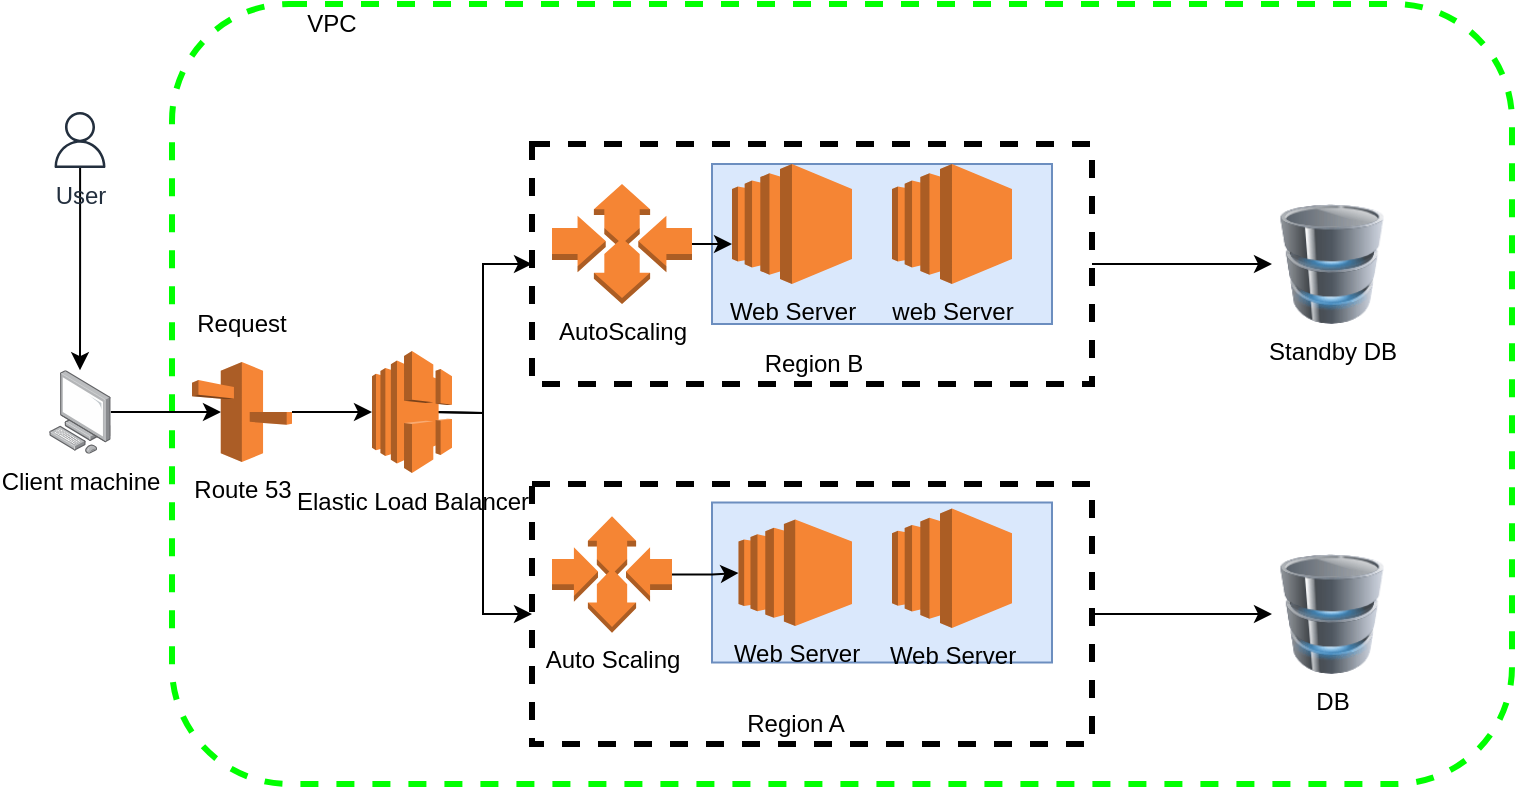 <mxfile version="14.8.6" type="github">
  <diagram id="hN0aefmyA_We_JmufSh0" name="Page-1">
    <mxGraphModel dx="1718" dy="468" grid="1" gridSize="10" guides="1" tooltips="1" connect="1" arrows="1" fold="1" page="1" pageScale="1" pageWidth="850" pageHeight="1100" math="0" shadow="0">
      <root>
        <mxCell id="0" />
        <mxCell id="1" parent="0" />
        <mxCell id="cjmuB6YrTmtaZ9WCXlC1-40" value="" style="rounded=1;whiteSpace=wrap;html=1;dashed=1;strokeWidth=3;fillColor=none;strokeColor=#00FF00;" vertex="1" parent="1">
          <mxGeometry x="80" y="60" width="670" height="390" as="geometry" />
        </mxCell>
        <mxCell id="cjmuB6YrTmtaZ9WCXlC1-32" style="edgeStyle=orthogonalEdgeStyle;rounded=0;orthogonalLoop=1;jettySize=auto;html=1;" edge="1" parent="1" source="cjmuB6YrTmtaZ9WCXlC1-8" target="cjmuB6YrTmtaZ9WCXlC1-31">
          <mxGeometry relative="1" as="geometry" />
        </mxCell>
        <mxCell id="cjmuB6YrTmtaZ9WCXlC1-8" value="" style="rounded=0;whiteSpace=wrap;html=1;dashed=1;strokeWidth=3;" vertex="1" parent="1">
          <mxGeometry x="260" y="300" width="280" height="130" as="geometry" />
        </mxCell>
        <mxCell id="cjmuB6YrTmtaZ9WCXlC1-26" style="edgeStyle=orthogonalEdgeStyle;rounded=0;orthogonalLoop=1;jettySize=auto;html=1;exitX=0;exitY=0.5;exitDx=0;exitDy=0;entryX=0;entryY=0.5;entryDx=0;entryDy=0;entryPerimeter=0;" edge="1" parent="1" source="cjmuB6YrTmtaZ9WCXlC1-18" target="cjmuB6YrTmtaZ9WCXlC1-14">
          <mxGeometry relative="1" as="geometry" />
        </mxCell>
        <mxCell id="cjmuB6YrTmtaZ9WCXlC1-18" value="" style="rounded=0;whiteSpace=wrap;html=1;fillColor=#dae8fc;strokeColor=#6c8ebf;" vertex="1" parent="1">
          <mxGeometry x="350" y="309.25" width="170" height="80" as="geometry" />
        </mxCell>
        <mxCell id="cjmuB6YrTmtaZ9WCXlC1-17" value="" style="rounded=0;whiteSpace=wrap;html=1;fillColor=#dae8fc;strokeColor=#6c8ebf;" vertex="1" parent="1">
          <mxGeometry x="350" y="140" width="170" height="80" as="geometry" />
        </mxCell>
        <mxCell id="cjmuB6YrTmtaZ9WCXlC1-3" value="" style="edgeStyle=orthogonalEdgeStyle;rounded=0;orthogonalLoop=1;jettySize=auto;html=1;" edge="1" parent="1" source="cjmuB6YrTmtaZ9WCXlC1-1" target="cjmuB6YrTmtaZ9WCXlC1-2">
          <mxGeometry relative="1" as="geometry" />
        </mxCell>
        <mxCell id="cjmuB6YrTmtaZ9WCXlC1-1" value="User" style="outlineConnect=0;fontColor=#232F3E;gradientColor=none;fillColor=#232F3E;strokeColor=none;dashed=0;verticalLabelPosition=bottom;verticalAlign=top;align=center;html=1;fontSize=12;fontStyle=0;aspect=fixed;pointerEvents=1;shape=mxgraph.aws4.user;" vertex="1" parent="1">
          <mxGeometry x="20" y="114" width="28" height="28" as="geometry" />
        </mxCell>
        <mxCell id="cjmuB6YrTmtaZ9WCXlC1-37" style="edgeStyle=orthogonalEdgeStyle;rounded=0;orthogonalLoop=1;jettySize=auto;html=1;entryX=0.29;entryY=0.5;entryDx=0;entryDy=0;entryPerimeter=0;" edge="1" parent="1" source="cjmuB6YrTmtaZ9WCXlC1-2" target="cjmuB6YrTmtaZ9WCXlC1-36">
          <mxGeometry relative="1" as="geometry" />
        </mxCell>
        <mxCell id="cjmuB6YrTmtaZ9WCXlC1-2" value="Client machine" style="points=[];aspect=fixed;html=1;align=center;shadow=0;dashed=0;image;image=img/lib/allied_telesis/computer_and_terminals/Personal_Computer.svg;" vertex="1" parent="1">
          <mxGeometry x="18.58" y="243.1" width="30.84" height="41.8" as="geometry" />
        </mxCell>
        <mxCell id="cjmuB6YrTmtaZ9WCXlC1-9" style="edgeStyle=orthogonalEdgeStyle;rounded=0;orthogonalLoop=1;jettySize=auto;html=1;entryX=0;entryY=0.5;entryDx=0;entryDy=0;" edge="1" parent="1" target="cjmuB6YrTmtaZ9WCXlC1-7">
          <mxGeometry relative="1" as="geometry">
            <mxPoint x="210" y="264" as="sourcePoint" />
          </mxGeometry>
        </mxCell>
        <mxCell id="cjmuB6YrTmtaZ9WCXlC1-10" style="edgeStyle=orthogonalEdgeStyle;rounded=0;orthogonalLoop=1;jettySize=auto;html=1;entryX=0;entryY=0.5;entryDx=0;entryDy=0;" edge="1" parent="1" target="cjmuB6YrTmtaZ9WCXlC1-8">
          <mxGeometry relative="1" as="geometry">
            <mxPoint x="210" y="264" as="sourcePoint" />
          </mxGeometry>
        </mxCell>
        <mxCell id="cjmuB6YrTmtaZ9WCXlC1-33" style="edgeStyle=orthogonalEdgeStyle;rounded=0;orthogonalLoop=1;jettySize=auto;html=1;exitX=1;exitY=0.5;exitDx=0;exitDy=0;entryX=0;entryY=0.5;entryDx=0;entryDy=0;" edge="1" parent="1" source="cjmuB6YrTmtaZ9WCXlC1-7" target="cjmuB6YrTmtaZ9WCXlC1-30">
          <mxGeometry relative="1" as="geometry" />
        </mxCell>
        <mxCell id="cjmuB6YrTmtaZ9WCXlC1-7" value="" style="rounded=0;whiteSpace=wrap;html=1;fillColor=none;strokeWidth=3;dashed=1;" vertex="1" parent="1">
          <mxGeometry x="260" y="130" width="280" height="120" as="geometry" />
        </mxCell>
        <mxCell id="cjmuB6YrTmtaZ9WCXlC1-25" style="edgeStyle=orthogonalEdgeStyle;rounded=0;orthogonalLoop=1;jettySize=auto;html=1;" edge="1" parent="1" source="cjmuB6YrTmtaZ9WCXlC1-11" target="cjmuB6YrTmtaZ9WCXlC1-13">
          <mxGeometry relative="1" as="geometry">
            <Array as="points">
              <mxPoint x="350" y="180" />
              <mxPoint x="350" y="180" />
            </Array>
          </mxGeometry>
        </mxCell>
        <mxCell id="cjmuB6YrTmtaZ9WCXlC1-11" value="AutoScaling" style="outlineConnect=0;dashed=0;verticalLabelPosition=bottom;verticalAlign=top;align=center;html=1;shape=mxgraph.aws3.auto_scaling;fillColor=#F58534;gradientColor=none;" vertex="1" parent="1">
          <mxGeometry x="270" y="150" width="70" height="60" as="geometry" />
        </mxCell>
        <mxCell id="cjmuB6YrTmtaZ9WCXlC1-42" style="edgeStyle=orthogonalEdgeStyle;rounded=0;orthogonalLoop=1;jettySize=auto;html=1;" edge="1" parent="1" source="cjmuB6YrTmtaZ9WCXlC1-12" target="cjmuB6YrTmtaZ9WCXlC1-14">
          <mxGeometry relative="1" as="geometry" />
        </mxCell>
        <mxCell id="cjmuB6YrTmtaZ9WCXlC1-12" value="Auto Scaling" style="outlineConnect=0;dashed=0;verticalLabelPosition=bottom;verticalAlign=top;align=center;html=1;shape=mxgraph.aws3.auto_scaling;fillColor=#F58534;gradientColor=none;" vertex="1" parent="1">
          <mxGeometry x="270" y="316.13" width="60" height="58.25" as="geometry" />
        </mxCell>
        <mxCell id="cjmuB6YrTmtaZ9WCXlC1-13" value="Web Server" style="outlineConnect=0;dashed=0;verticalLabelPosition=bottom;verticalAlign=top;align=center;html=1;shape=mxgraph.aws3.ec2;fillColor=#F58534;gradientColor=none;" vertex="1" parent="1">
          <mxGeometry x="360" y="140" width="60" height="60" as="geometry" />
        </mxCell>
        <mxCell id="cjmuB6YrTmtaZ9WCXlC1-14" value="Web Server" style="outlineConnect=0;dashed=0;verticalLabelPosition=bottom;verticalAlign=top;align=center;html=1;shape=mxgraph.aws3.ec2;fillColor=#F58534;gradientColor=none;" vertex="1" parent="1">
          <mxGeometry x="363.25" y="317.75" width="56.75" height="53.25" as="geometry" />
        </mxCell>
        <mxCell id="cjmuB6YrTmtaZ9WCXlC1-19" value="web Server" style="outlineConnect=0;dashed=0;verticalLabelPosition=bottom;verticalAlign=top;align=center;html=1;shape=mxgraph.aws3.ec2;fillColor=#F58534;gradientColor=none;" vertex="1" parent="1">
          <mxGeometry x="440" y="140" width="60" height="60" as="geometry" />
        </mxCell>
        <mxCell id="cjmuB6YrTmtaZ9WCXlC1-20" value="Web Server" style="outlineConnect=0;dashed=0;verticalLabelPosition=bottom;verticalAlign=top;align=center;html=1;shape=mxgraph.aws3.ec2;fillColor=#F58534;gradientColor=none;" vertex="1" parent="1">
          <mxGeometry x="440" y="312.25" width="60" height="59.75" as="geometry" />
        </mxCell>
        <mxCell id="cjmuB6YrTmtaZ9WCXlC1-21" value="Elastic Load Balancer" style="outlineConnect=0;dashed=0;verticalLabelPosition=bottom;verticalAlign=top;align=center;html=1;shape=mxgraph.aws3.elastic_load_balancing;fillColor=#F58534;gradientColor=none;" vertex="1" parent="1">
          <mxGeometry x="180" y="233.5" width="40" height="61" as="geometry" />
        </mxCell>
        <mxCell id="cjmuB6YrTmtaZ9WCXlC1-28" value="Region A" style="rounded=0;whiteSpace=wrap;html=1;fillColor=none;strokeColor=none;" vertex="1" parent="1">
          <mxGeometry x="341.63" y="410" width="100" height="20" as="geometry" />
        </mxCell>
        <mxCell id="cjmuB6YrTmtaZ9WCXlC1-29" value="Region B" style="text;html=1;strokeColor=none;fillColor=none;align=center;verticalAlign=middle;whiteSpace=wrap;rounded=0;dashed=1;" vertex="1" parent="1">
          <mxGeometry x="371.63" y="230" width="58.37" height="20" as="geometry" />
        </mxCell>
        <mxCell id="cjmuB6YrTmtaZ9WCXlC1-30" value="Standby DB" style="image;html=1;image=img/lib/clip_art/computers/Database_128x128.png;dashed=1;strokeWidth=3;fillColor=none;" vertex="1" parent="1">
          <mxGeometry x="630" y="160" width="60" height="60" as="geometry" />
        </mxCell>
        <mxCell id="cjmuB6YrTmtaZ9WCXlC1-31" value="DB" style="image;html=1;image=img/lib/clip_art/computers/Database_128x128.png;dashed=1;strokeWidth=3;fillColor=none;" vertex="1" parent="1">
          <mxGeometry x="630" y="335" width="60" height="60" as="geometry" />
        </mxCell>
        <mxCell id="cjmuB6YrTmtaZ9WCXlC1-38" style="edgeStyle=orthogonalEdgeStyle;rounded=0;orthogonalLoop=1;jettySize=auto;html=1;" edge="1" parent="1" source="cjmuB6YrTmtaZ9WCXlC1-36" target="cjmuB6YrTmtaZ9WCXlC1-21">
          <mxGeometry relative="1" as="geometry" />
        </mxCell>
        <mxCell id="cjmuB6YrTmtaZ9WCXlC1-36" value="Route 53" style="outlineConnect=0;dashed=0;verticalLabelPosition=bottom;verticalAlign=top;align=center;html=1;shape=mxgraph.aws3.route_53;fillColor=#F58536;gradientColor=none;strokeWidth=3;" vertex="1" parent="1">
          <mxGeometry x="90" y="239" width="50" height="50" as="geometry" />
        </mxCell>
        <mxCell id="cjmuB6YrTmtaZ9WCXlC1-39" value="Request" style="text;html=1;strokeColor=none;fillColor=none;align=center;verticalAlign=middle;whiteSpace=wrap;rounded=0;dashed=1;" vertex="1" parent="1">
          <mxGeometry x="80" y="210" width="70" height="20" as="geometry" />
        </mxCell>
        <mxCell id="cjmuB6YrTmtaZ9WCXlC1-41" value="VPC" style="text;html=1;strokeColor=none;fillColor=none;align=center;verticalAlign=middle;whiteSpace=wrap;rounded=0;dashed=1;" vertex="1" parent="1">
          <mxGeometry x="120" y="60" width="80" height="20" as="geometry" />
        </mxCell>
      </root>
    </mxGraphModel>
  </diagram>
</mxfile>

